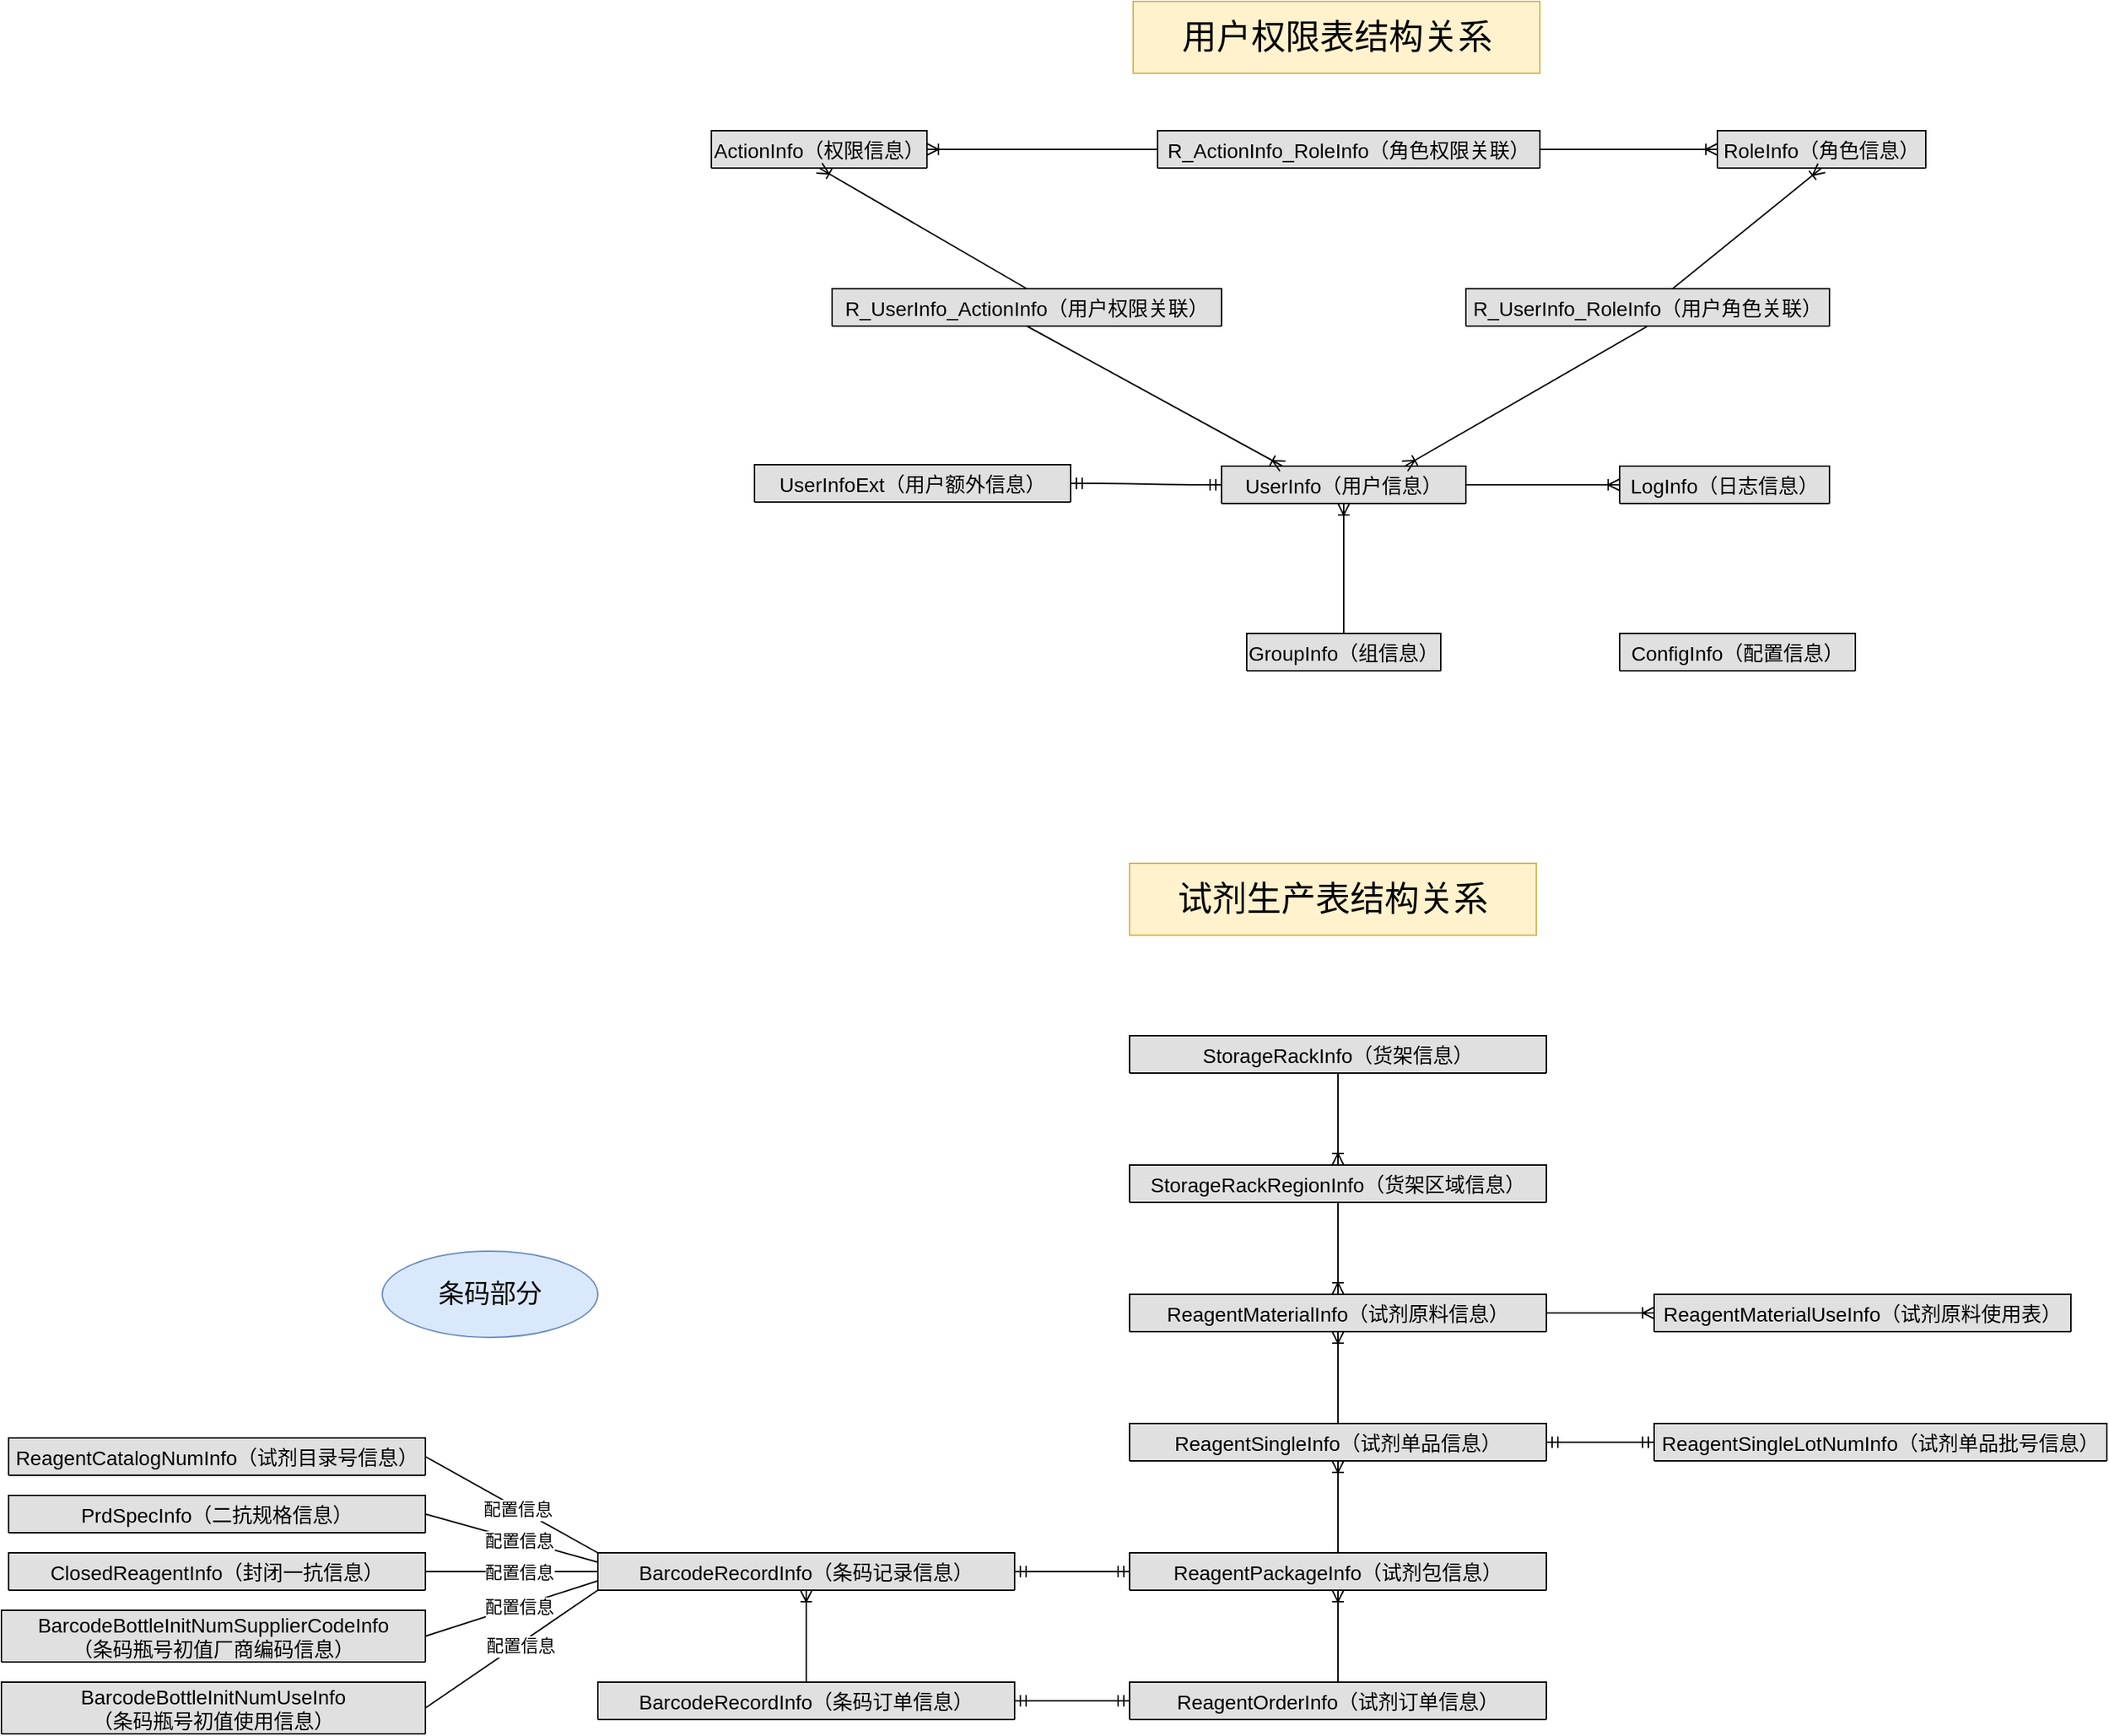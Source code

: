 <mxfile version="12.5.5" type="github">
  <diagram id="uVdVUegfJ4Co0dEcWwCi" name="Page-1">
    <mxGraphModel dx="1294" dy="725" grid="1" gridSize="10" guides="1" tooltips="1" connect="1" arrows="1" fold="1" page="1" pageScale="1" pageWidth="3000" pageHeight="3000" math="0" shadow="0">
      <root>
        <mxCell id="0"/>
        <mxCell id="1" parent="0"/>
        <mxCell id="xN7cwKIfn4v0KPfY66kA-1" value="UserInfo（用户信息）" style="swimlane;fontStyle=0;childLayout=stackLayout;horizontal=1;startSize=26;fillColor=#e0e0e0;horizontalStack=0;resizeParent=1;resizeParentMax=0;resizeLast=0;collapsible=1;marginBottom=0;swimlaneFillColor=#ffffff;align=center;fontSize=14;" parent="1" vertex="1" collapsed="1">
          <mxGeometry x="969" y="643.5" width="170" height="26" as="geometry">
            <mxRectangle x="805" y="848" width="160" height="52" as="alternateBounds"/>
          </mxGeometry>
        </mxCell>
        <mxCell id="xN7cwKIfn4v0KPfY66kA-2" value="GroupInfo（组信息）" style="swimlane;fontStyle=0;childLayout=stackLayout;horizontal=1;startSize=26;fillColor=#e0e0e0;horizontalStack=0;resizeParent=1;resizeParentMax=0;resizeLast=0;collapsible=1;marginBottom=0;swimlaneFillColor=#ffffff;align=center;fontSize=14;" parent="1" vertex="1" collapsed="1">
          <mxGeometry x="986.5" y="760" width="135" height="26" as="geometry">
            <mxRectangle x="805" y="1056.5" width="160" height="52" as="alternateBounds"/>
          </mxGeometry>
        </mxCell>
        <mxCell id="xN7cwKIfn4v0KPfY66kA-3" value="ActionInfo（权限信息）" style="swimlane;fontStyle=0;childLayout=stackLayout;horizontal=1;startSize=26;fillColor=#e0e0e0;horizontalStack=0;resizeParent=1;resizeParentMax=0;resizeLast=0;collapsible=1;marginBottom=0;swimlaneFillColor=#ffffff;align=center;fontSize=14;" parent="1" vertex="1" collapsed="1">
          <mxGeometry x="614" y="410" width="150" height="26" as="geometry">
            <mxRectangle x="380" y="418" width="160" height="52" as="alternateBounds"/>
          </mxGeometry>
        </mxCell>
        <mxCell id="xN7cwKIfn4v0KPfY66kA-4" value="" style="fontSize=12;html=1;endArrow=ERoneToMany;entryX=0.5;entryY=1;entryDx=0;entryDy=0;exitX=0.5;exitY=0;exitDx=0;exitDy=0;" parent="1" source="xN7cwKIfn4v0KPfY66kA-2" target="xN7cwKIfn4v0KPfY66kA-1" edge="1">
          <mxGeometry width="100" height="100" relative="1" as="geometry">
            <mxPoint x="377" y="1018" as="sourcePoint"/>
            <mxPoint x="477" y="918" as="targetPoint"/>
          </mxGeometry>
        </mxCell>
        <mxCell id="xN7cwKIfn4v0KPfY66kA-5" value="RoleInfo（角色信息）" style="swimlane;fontStyle=0;childLayout=stackLayout;horizontal=1;startSize=26;fillColor=#e0e0e0;horizontalStack=0;resizeParent=1;resizeParentMax=0;resizeLast=0;collapsible=1;marginBottom=0;swimlaneFillColor=#ffffff;align=center;fontSize=14;" parent="1" vertex="1" collapsed="1">
          <mxGeometry x="1314" y="410" width="145" height="26" as="geometry">
            <mxRectangle x="1215" y="418" width="160" height="52" as="alternateBounds"/>
          </mxGeometry>
        </mxCell>
        <mxCell id="xN7cwKIfn4v0KPfY66kA-6" value="R_UserInfo_RoleInfo（用户角色关联）" style="swimlane;fontStyle=0;childLayout=stackLayout;horizontal=1;startSize=26;fillColor=#e0e0e0;horizontalStack=0;resizeParent=1;resizeParentMax=0;resizeLast=0;collapsible=1;marginBottom=0;swimlaneFillColor=#ffffff;align=center;fontSize=14;" parent="1" vertex="1" collapsed="1">
          <mxGeometry x="1139" y="520" width="253" height="26" as="geometry">
            <mxRectangle x="1055" y="615" width="160" height="52" as="alternateBounds"/>
          </mxGeometry>
        </mxCell>
        <mxCell id="xN7cwKIfn4v0KPfY66kA-7" value="" style="fontSize=12;html=1;endArrow=ERoneToMany;entryX=0.5;entryY=1;entryDx=0;entryDy=0;exitX=0.569;exitY=-0.005;exitDx=0;exitDy=0;exitPerimeter=0;" parent="1" source="xN7cwKIfn4v0KPfY66kA-6" target="xN7cwKIfn4v0KPfY66kA-5" edge="1">
          <mxGeometry width="100" height="100" relative="1" as="geometry">
            <mxPoint x="1198.5" y="828" as="sourcePoint"/>
            <mxPoint x="1198.5" y="671.5" as="targetPoint"/>
          </mxGeometry>
        </mxCell>
        <mxCell id="xN7cwKIfn4v0KPfY66kA-8" value="" style="fontSize=12;html=1;endArrow=ERoneToMany;entryX=0.75;entryY=0;entryDx=0;entryDy=0;exitX=0.5;exitY=1;exitDx=0;exitDy=0;" parent="1" source="xN7cwKIfn4v0KPfY66kA-6" target="xN7cwKIfn4v0KPfY66kA-1" edge="1">
          <mxGeometry width="100" height="100" relative="1" as="geometry">
            <mxPoint x="1285.04" y="529.74" as="sourcePoint"/>
            <mxPoint x="1469" y="385" as="targetPoint"/>
          </mxGeometry>
        </mxCell>
        <mxCell id="xN7cwKIfn4v0KPfY66kA-9" value="R_UserInfo_ActionInfo（用户权限关联）" style="swimlane;fontStyle=0;childLayout=stackLayout;horizontal=1;startSize=26;fillColor=#e0e0e0;horizontalStack=0;resizeParent=1;resizeParentMax=0;resizeLast=0;collapsible=1;marginBottom=0;swimlaneFillColor=#ffffff;align=center;fontSize=14;" parent="1" vertex="1" collapsed="1">
          <mxGeometry x="698" y="520" width="271" height="26" as="geometry">
            <mxRectangle x="440" y="615" width="290" height="52" as="alternateBounds"/>
          </mxGeometry>
        </mxCell>
        <mxCell id="xN7cwKIfn4v0KPfY66kA-10" value="" style="fontSize=12;html=1;endArrow=ERoneToMany;entryX=0.25;entryY=0;entryDx=0;entryDy=0;exitX=0.5;exitY=1;exitDx=0;exitDy=0;" parent="1" source="xN7cwKIfn4v0KPfY66kA-9" target="xN7cwKIfn4v0KPfY66kA-1" edge="1">
          <mxGeometry width="100" height="100" relative="1" as="geometry">
            <mxPoint x="1274" y="582" as="sourcePoint"/>
            <mxPoint x="1124" y="763" as="targetPoint"/>
          </mxGeometry>
        </mxCell>
        <mxCell id="xN7cwKIfn4v0KPfY66kA-11" value="" style="fontSize=12;html=1;endArrow=ERoneToMany;entryX=0.5;entryY=1;entryDx=0;entryDy=0;exitX=0.5;exitY=0;exitDx=0;exitDy=0;" parent="1" source="xN7cwKIfn4v0KPfY66kA-9" target="xN7cwKIfn4v0KPfY66kA-3" edge="1">
          <mxGeometry width="100" height="100" relative="1" as="geometry">
            <mxPoint x="1415.04" y="603.74" as="sourcePoint"/>
            <mxPoint x="1599" y="459" as="targetPoint"/>
          </mxGeometry>
        </mxCell>
        <mxCell id="xN7cwKIfn4v0KPfY66kA-12" value="R_ActionInfo_RoleInfo（角色权限关联）" style="swimlane;fontStyle=0;childLayout=stackLayout;horizontal=1;startSize=26;fillColor=#e0e0e0;horizontalStack=0;resizeParent=1;resizeParentMax=0;resizeLast=0;collapsible=1;marginBottom=0;swimlaneFillColor=#ffffff;align=center;fontSize=14;" parent="1" vertex="1" collapsed="1">
          <mxGeometry x="924.5" y="410" width="266" height="26" as="geometry">
            <mxRectangle x="800" y="430" width="170" height="52" as="alternateBounds"/>
          </mxGeometry>
        </mxCell>
        <mxCell id="xN7cwKIfn4v0KPfY66kA-13" value="" style="fontSize=12;html=1;endArrow=ERoneToMany;entryX=1;entryY=0.5;entryDx=0;entryDy=0;exitX=0;exitY=0.5;exitDx=0;exitDy=0;" parent="1" source="xN7cwKIfn4v0KPfY66kA-12" target="xN7cwKIfn4v0KPfY66kA-3" edge="1">
          <mxGeometry width="100" height="100" relative="1" as="geometry">
            <mxPoint x="809" y="605" as="sourcePoint"/>
            <mxPoint x="634" y="460" as="targetPoint"/>
          </mxGeometry>
        </mxCell>
        <mxCell id="xN7cwKIfn4v0KPfY66kA-14" value="" style="fontSize=12;html=1;endArrow=ERoneToMany;entryX=0;entryY=0.5;entryDx=0;entryDy=0;exitX=1;exitY=0.5;exitDx=0;exitDy=0;" parent="1" source="xN7cwKIfn4v0KPfY66kA-12" target="xN7cwKIfn4v0KPfY66kA-5" edge="1">
          <mxGeometry width="100" height="100" relative="1" as="geometry">
            <mxPoint x="974" y="434" as="sourcePoint"/>
            <mxPoint x="714" y="434" as="targetPoint"/>
          </mxGeometry>
        </mxCell>
        <mxCell id="xN7cwKIfn4v0KPfY66kA-15" value="UserInfoExt（用户额外信息）" style="swimlane;fontStyle=0;childLayout=stackLayout;horizontal=1;startSize=26;fillColor=#e0e0e0;horizontalStack=0;resizeParent=1;resizeParentMax=0;resizeLast=0;collapsible=1;marginBottom=0;swimlaneFillColor=#ffffff;align=center;fontSize=14;" parent="1" vertex="1" collapsed="1">
          <mxGeometry x="644" y="642.5" width="220" height="26" as="geometry">
            <mxRectangle x="350" y="845" width="190" height="55" as="alternateBounds"/>
          </mxGeometry>
        </mxCell>
        <mxCell id="xN7cwKIfn4v0KPfY66kA-16" value="" style="edgeStyle=entityRelationEdgeStyle;fontSize=12;html=1;endArrow=ERmandOne;startArrow=ERmandOne;entryX=0;entryY=0.5;entryDx=0;entryDy=0;exitX=1;exitY=0.5;exitDx=0;exitDy=0;" parent="1" source="xN7cwKIfn4v0KPfY66kA-15" target="xN7cwKIfn4v0KPfY66kA-1" edge="1">
          <mxGeometry width="100" height="100" relative="1" as="geometry">
            <mxPoint x="464" y="1008.5" as="sourcePoint"/>
            <mxPoint x="564" y="908.5" as="targetPoint"/>
          </mxGeometry>
        </mxCell>
        <mxCell id="xN7cwKIfn4v0KPfY66kA-17" value="&lt;font style=&quot;font-size: 24px&quot;&gt;用户权限表结构关系&lt;/font&gt;" style="text;html=1;strokeColor=#d6b656;fillColor=#fff2cc;align=center;verticalAlign=middle;whiteSpace=wrap;rounded=0;" parent="1" vertex="1">
          <mxGeometry x="907.5" y="320" width="283" height="50" as="geometry"/>
        </mxCell>
        <mxCell id="xN7cwKIfn4v0KPfY66kA-18" value="LogInfo（日志信息）" style="swimlane;fontStyle=0;childLayout=stackLayout;horizontal=1;startSize=26;fillColor=#e0e0e0;horizontalStack=0;resizeParent=1;resizeParentMax=0;resizeLast=0;collapsible=1;marginBottom=0;swimlaneFillColor=#ffffff;align=center;fontSize=14;" parent="1" vertex="1" collapsed="1">
          <mxGeometry x="1246" y="643.5" width="146" height="26" as="geometry">
            <mxRectangle x="1215" y="846.5" width="160" height="55" as="alternateBounds"/>
          </mxGeometry>
        </mxCell>
        <mxCell id="n2ARnpzjk5nC_u5jBv1w-1" value="ReagentCatalogNumInfo（试剂目录号信息）" style="swimlane;fontStyle=0;childLayout=stackLayout;horizontal=1;startSize=26;fillColor=#e0e0e0;horizontalStack=0;resizeParent=1;resizeParentMax=0;resizeLast=0;collapsible=1;marginBottom=0;swimlaneFillColor=#ffffff;align=center;fontSize=14;" vertex="1" collapsed="1" parent="1">
          <mxGeometry x="125" y="1320" width="290" height="26" as="geometry">
            <mxRectangle x="320" y="1150" width="190" height="52" as="alternateBounds"/>
          </mxGeometry>
        </mxCell>
        <mxCell id="n2ARnpzjk5nC_u5jBv1w-5" value="PrdSpecInfo（二抗规格信息）" style="swimlane;fontStyle=0;childLayout=stackLayout;horizontal=1;startSize=26;fillColor=#e0e0e0;horizontalStack=0;resizeParent=1;resizeParentMax=0;resizeLast=0;collapsible=1;marginBottom=0;swimlaneFillColor=#ffffff;align=center;fontSize=14;" vertex="1" collapsed="1" parent="1">
          <mxGeometry x="125" y="1360" width="290" height="26" as="geometry">
            <mxRectangle x="320" y="1150" width="190" height="52" as="alternateBounds"/>
          </mxGeometry>
        </mxCell>
        <mxCell id="n2ARnpzjk5nC_u5jBv1w-7" value="ClosedReagentInfo（封闭一抗信息）" style="swimlane;fontStyle=0;childLayout=stackLayout;horizontal=1;startSize=26;fillColor=#e0e0e0;horizontalStack=0;resizeParent=1;resizeParentMax=0;resizeLast=0;collapsible=1;marginBottom=0;swimlaneFillColor=#ffffff;align=center;fontSize=14;" vertex="1" collapsed="1" parent="1">
          <mxGeometry x="125" y="1400" width="290" height="26" as="geometry">
            <mxRectangle x="320" y="1150" width="190" height="52" as="alternateBounds"/>
          </mxGeometry>
        </mxCell>
        <mxCell id="n2ARnpzjk5nC_u5jBv1w-8" value="BarcodeRecordInfo（条码记录信息）" style="swimlane;fontStyle=0;childLayout=stackLayout;horizontal=1;startSize=26;fillColor=#e0e0e0;horizontalStack=0;resizeParent=1;resizeParentMax=0;resizeLast=0;collapsible=1;marginBottom=0;swimlaneFillColor=#ffffff;align=center;fontSize=14;" vertex="1" collapsed="1" parent="1">
          <mxGeometry x="535" y="1400" width="290" height="26" as="geometry">
            <mxRectangle x="320" y="1150" width="190" height="52" as="alternateBounds"/>
          </mxGeometry>
        </mxCell>
        <mxCell id="n2ARnpzjk5nC_u5jBv1w-9" value="" style="endArrow=none;html=1;rounded=0;exitX=1;exitY=0.5;exitDx=0;exitDy=0;entryX=0;entryY=0;entryDx=0;entryDy=0;" edge="1" parent="1" source="n2ARnpzjk5nC_u5jBv1w-1" target="n2ARnpzjk5nC_u5jBv1w-8">
          <mxGeometry relative="1" as="geometry">
            <mxPoint x="375" y="1380" as="sourcePoint"/>
            <mxPoint x="535" y="1380" as="targetPoint"/>
            <Array as="points"/>
          </mxGeometry>
        </mxCell>
        <mxCell id="n2ARnpzjk5nC_u5jBv1w-10" value="配置信息" style="text;html=1;align=center;verticalAlign=middle;resizable=0;points=[];labelBackgroundColor=#ffffff;" vertex="1" connectable="0" parent="n2ARnpzjk5nC_u5jBv1w-9">
          <mxGeometry x="0.08" y="-1" relative="1" as="geometry">
            <mxPoint as="offset"/>
          </mxGeometry>
        </mxCell>
        <mxCell id="n2ARnpzjk5nC_u5jBv1w-11" value="" style="endArrow=none;html=1;rounded=0;exitX=1;exitY=0.5;exitDx=0;exitDy=0;entryX=0;entryY=0.25;entryDx=0;entryDy=0;" edge="1" parent="1" source="n2ARnpzjk5nC_u5jBv1w-5" target="n2ARnpzjk5nC_u5jBv1w-8">
          <mxGeometry relative="1" as="geometry">
            <mxPoint x="425" y="1323" as="sourcePoint"/>
            <mxPoint x="525" y="1410" as="targetPoint"/>
            <Array as="points"/>
          </mxGeometry>
        </mxCell>
        <mxCell id="n2ARnpzjk5nC_u5jBv1w-12" value="配置信息" style="text;html=1;align=center;verticalAlign=middle;resizable=0;points=[];labelBackgroundColor=#ffffff;" vertex="1" connectable="0" parent="n2ARnpzjk5nC_u5jBv1w-11">
          <mxGeometry x="0.08" y="-1" relative="1" as="geometry">
            <mxPoint as="offset"/>
          </mxGeometry>
        </mxCell>
        <mxCell id="n2ARnpzjk5nC_u5jBv1w-13" value="" style="endArrow=none;html=1;rounded=0;exitX=1;exitY=0.5;exitDx=0;exitDy=0;entryX=0;entryY=0.5;entryDx=0;entryDy=0;" edge="1" parent="1" source="n2ARnpzjk5nC_u5jBv1w-7" target="n2ARnpzjk5nC_u5jBv1w-8">
          <mxGeometry relative="1" as="geometry">
            <mxPoint x="425" y="1423" as="sourcePoint"/>
            <mxPoint x="545" y="1423" as="targetPoint"/>
            <Array as="points"/>
          </mxGeometry>
        </mxCell>
        <mxCell id="n2ARnpzjk5nC_u5jBv1w-14" value="配置信息" style="text;html=1;align=center;verticalAlign=middle;resizable=0;points=[];labelBackgroundColor=#ffffff;" vertex="1" connectable="0" parent="n2ARnpzjk5nC_u5jBv1w-13">
          <mxGeometry x="0.08" y="-1" relative="1" as="geometry">
            <mxPoint as="offset"/>
          </mxGeometry>
        </mxCell>
        <mxCell id="n2ARnpzjk5nC_u5jBv1w-15" value="&lt;font style=&quot;font-size: 24px&quot;&gt;试剂生产表结构关系&lt;/font&gt;" style="text;html=1;strokeColor=#d6b656;fillColor=#fff2cc;align=center;verticalAlign=middle;whiteSpace=wrap;rounded=0;" vertex="1" parent="1">
          <mxGeometry x="905" y="920" width="283" height="50" as="geometry"/>
        </mxCell>
        <mxCell id="n2ARnpzjk5nC_u5jBv1w-16" value="StorageRackInfo（货架信息）" style="swimlane;fontStyle=0;childLayout=stackLayout;horizontal=1;startSize=26;fillColor=#e0e0e0;horizontalStack=0;resizeParent=1;resizeParentMax=0;resizeLast=0;collapsible=1;marginBottom=0;swimlaneFillColor=#ffffff;align=center;fontSize=14;" vertex="1" collapsed="1" parent="1">
          <mxGeometry x="905" y="1040" width="290" height="26" as="geometry">
            <mxRectangle x="320" y="1150" width="190" height="52" as="alternateBounds"/>
          </mxGeometry>
        </mxCell>
        <mxCell id="n2ARnpzjk5nC_u5jBv1w-17" value="StorageRackRegionInfo（货架区域信息）" style="swimlane;fontStyle=0;childLayout=stackLayout;horizontal=1;startSize=26;fillColor=#e0e0e0;horizontalStack=0;resizeParent=1;resizeParentMax=0;resizeLast=0;collapsible=1;marginBottom=0;swimlaneFillColor=#ffffff;align=center;fontSize=14;" vertex="1" collapsed="1" parent="1">
          <mxGeometry x="905" y="1130" width="290" height="26" as="geometry">
            <mxRectangle x="320" y="1150" width="190" height="52" as="alternateBounds"/>
          </mxGeometry>
        </mxCell>
        <mxCell id="n2ARnpzjk5nC_u5jBv1w-19" value="ReagentMaterialInfo（试剂原料信息）" style="swimlane;fontStyle=0;childLayout=stackLayout;horizontal=1;startSize=26;fillColor=#e0e0e0;horizontalStack=0;resizeParent=1;resizeParentMax=0;resizeLast=0;collapsible=1;marginBottom=0;swimlaneFillColor=#ffffff;align=center;fontSize=14;" vertex="1" collapsed="1" parent="1">
          <mxGeometry x="905" y="1220" width="290" height="26" as="geometry">
            <mxRectangle x="320" y="1150" width="190" height="52" as="alternateBounds"/>
          </mxGeometry>
        </mxCell>
        <mxCell id="n2ARnpzjk5nC_u5jBv1w-20" value="ReagentMaterialUseInfo（试剂原料使用表）" style="swimlane;fontStyle=0;childLayout=stackLayout;horizontal=1;startSize=26;fillColor=#e0e0e0;horizontalStack=0;resizeParent=1;resizeParentMax=0;resizeLast=0;collapsible=1;marginBottom=0;swimlaneFillColor=#ffffff;align=center;fontSize=14;" vertex="1" collapsed="1" parent="1">
          <mxGeometry x="1270" y="1220" width="290" height="26" as="geometry">
            <mxRectangle x="320" y="1150" width="190" height="52" as="alternateBounds"/>
          </mxGeometry>
        </mxCell>
        <mxCell id="n2ARnpzjk5nC_u5jBv1w-22" value="ReagentSingleInfo（试剂单品信息）" style="swimlane;fontStyle=0;childLayout=stackLayout;horizontal=1;startSize=26;fillColor=#e0e0e0;horizontalStack=0;resizeParent=1;resizeParentMax=0;resizeLast=0;collapsible=1;marginBottom=0;swimlaneFillColor=#ffffff;align=center;fontSize=14;" vertex="1" collapsed="1" parent="1">
          <mxGeometry x="905" y="1310" width="290" height="26" as="geometry">
            <mxRectangle x="320" y="1150" width="190" height="52" as="alternateBounds"/>
          </mxGeometry>
        </mxCell>
        <mxCell id="n2ARnpzjk5nC_u5jBv1w-23" value="ReagentSingleLotNumInfo（试剂单品批号信息）" style="swimlane;fontStyle=0;childLayout=stackLayout;horizontal=1;startSize=26;fillColor=#e0e0e0;horizontalStack=0;resizeParent=1;resizeParentMax=0;resizeLast=0;collapsible=1;marginBottom=0;swimlaneFillColor=#ffffff;align=center;fontSize=14;" vertex="1" collapsed="1" parent="1">
          <mxGeometry x="1270" y="1310" width="315" height="26" as="geometry">
            <mxRectangle x="320" y="1150" width="190" height="52" as="alternateBounds"/>
          </mxGeometry>
        </mxCell>
        <mxCell id="n2ARnpzjk5nC_u5jBv1w-24" value="ReagentPackageInfo（试剂包信息）" style="swimlane;fontStyle=0;childLayout=stackLayout;horizontal=1;startSize=26;fillColor=#e0e0e0;horizontalStack=0;resizeParent=1;resizeParentMax=0;resizeLast=0;collapsible=1;marginBottom=0;swimlaneFillColor=#ffffff;align=center;fontSize=14;" vertex="1" collapsed="1" parent="1">
          <mxGeometry x="905" y="1400" width="290" height="26" as="geometry">
            <mxRectangle x="320" y="1150" width="190" height="52" as="alternateBounds"/>
          </mxGeometry>
        </mxCell>
        <mxCell id="n2ARnpzjk5nC_u5jBv1w-25" value="ReagentOrderInfo（试剂订单信息）" style="swimlane;fontStyle=0;childLayout=stackLayout;horizontal=1;startSize=26;fillColor=#e0e0e0;horizontalStack=0;resizeParent=1;resizeParentMax=0;resizeLast=0;collapsible=1;marginBottom=0;swimlaneFillColor=#ffffff;align=center;fontSize=14;" vertex="1" collapsed="1" parent="1">
          <mxGeometry x="905" y="1490" width="290" height="26" as="geometry">
            <mxRectangle x="320" y="1150" width="190" height="52" as="alternateBounds"/>
          </mxGeometry>
        </mxCell>
        <mxCell id="n2ARnpzjk5nC_u5jBv1w-26" value="" style="fontSize=12;html=1;endArrow=ERoneToMany;exitX=0.5;exitY=1;exitDx=0;exitDy=0;entryX=0.5;entryY=0;entryDx=0;entryDy=0;" edge="1" parent="1" source="n2ARnpzjk5nC_u5jBv1w-16" target="n2ARnpzjk5nC_u5jBv1w-17">
          <mxGeometry width="100" height="100" relative="1" as="geometry">
            <mxPoint x="805" y="1640" as="sourcePoint"/>
            <mxPoint x="905" y="1540" as="targetPoint"/>
          </mxGeometry>
        </mxCell>
        <mxCell id="n2ARnpzjk5nC_u5jBv1w-27" value="" style="fontSize=12;html=1;endArrow=ERoneToMany;entryX=0.5;entryY=0;entryDx=0;entryDy=0;exitX=0.5;exitY=1;exitDx=0;exitDy=0;" edge="1" parent="1" source="n2ARnpzjk5nC_u5jBv1w-17" target="n2ARnpzjk5nC_u5jBv1w-19">
          <mxGeometry width="100" height="100" relative="1" as="geometry">
            <mxPoint x="1155.5" y="1182" as="sourcePoint"/>
            <mxPoint x="1155" y="1246" as="targetPoint"/>
          </mxGeometry>
        </mxCell>
        <mxCell id="n2ARnpzjk5nC_u5jBv1w-29" value="" style="fontSize=12;html=1;endArrow=ERoneToMany;entryX=0.5;entryY=1;entryDx=0;entryDy=0;exitX=0.5;exitY=0;exitDx=0;exitDy=0;" edge="1" parent="1" source="n2ARnpzjk5nC_u5jBv1w-22" target="n2ARnpzjk5nC_u5jBv1w-19">
          <mxGeometry width="100" height="100" relative="1" as="geometry">
            <mxPoint x="1255" y="1182" as="sourcePoint"/>
            <mxPoint x="1255" y="1246" as="targetPoint"/>
          </mxGeometry>
        </mxCell>
        <mxCell id="n2ARnpzjk5nC_u5jBv1w-30" value="" style="fontSize=12;html=1;endArrow=ERoneToMany;entryX=0.5;entryY=1;entryDx=0;entryDy=0;exitX=0.5;exitY=0;exitDx=0;exitDy=0;" edge="1" parent="1" source="n2ARnpzjk5nC_u5jBv1w-24" target="n2ARnpzjk5nC_u5jBv1w-22">
          <mxGeometry width="100" height="100" relative="1" as="geometry">
            <mxPoint x="1125" y="1424" as="sourcePoint"/>
            <mxPoint x="1125" y="1360" as="targetPoint"/>
          </mxGeometry>
        </mxCell>
        <mxCell id="n2ARnpzjk5nC_u5jBv1w-31" value="" style="fontSize=12;html=1;endArrow=ERoneToMany;entryX=0.5;entryY=1;entryDx=0;entryDy=0;exitX=0.5;exitY=0;exitDx=0;exitDy=0;" edge="1" parent="1" source="n2ARnpzjk5nC_u5jBv1w-25" target="n2ARnpzjk5nC_u5jBv1w-24">
          <mxGeometry width="100" height="100" relative="1" as="geometry">
            <mxPoint x="1228.5" y="1426" as="sourcePoint"/>
            <mxPoint x="1228.5" y="1362" as="targetPoint"/>
          </mxGeometry>
        </mxCell>
        <mxCell id="n2ARnpzjk5nC_u5jBv1w-32" value="" style="fontSize=12;html=1;endArrow=ERoneToMany;exitX=1;exitY=0.5;exitDx=0;exitDy=0;entryX=0;entryY=0.5;entryDx=0;entryDy=0;" edge="1" parent="1" source="n2ARnpzjk5nC_u5jBv1w-19" target="n2ARnpzjk5nC_u5jBv1w-20">
          <mxGeometry width="100" height="100" relative="1" as="geometry">
            <mxPoint x="1275" y="1170" as="sourcePoint"/>
            <mxPoint x="1275" y="1234" as="targetPoint"/>
          </mxGeometry>
        </mxCell>
        <mxCell id="n2ARnpzjk5nC_u5jBv1w-35" value="" style="edgeStyle=entityRelationEdgeStyle;fontSize=12;html=1;endArrow=ERmandOne;startArrow=ERmandOne;entryX=0;entryY=0.5;entryDx=0;entryDy=0;exitX=1;exitY=0.5;exitDx=0;exitDy=0;" edge="1" parent="1" source="n2ARnpzjk5nC_u5jBv1w-22" target="n2ARnpzjk5nC_u5jBv1w-23">
          <mxGeometry width="100" height="100" relative="1" as="geometry">
            <mxPoint x="805" y="1640" as="sourcePoint"/>
            <mxPoint x="905" y="1540" as="targetPoint"/>
          </mxGeometry>
        </mxCell>
        <mxCell id="n2ARnpzjk5nC_u5jBv1w-38" value="" style="edgeStyle=entityRelationEdgeStyle;fontSize=12;html=1;endArrow=ERmandOne;startArrow=ERmandOne;entryX=0;entryY=0.5;entryDx=0;entryDy=0;exitX=1;exitY=0.5;exitDx=0;exitDy=0;" edge="1" parent="1" source="n2ARnpzjk5nC_u5jBv1w-8" target="n2ARnpzjk5nC_u5jBv1w-24">
          <mxGeometry width="100" height="100" relative="1" as="geometry">
            <mxPoint x="800" y="1413" as="sourcePoint"/>
            <mxPoint x="885" y="1470" as="targetPoint"/>
          </mxGeometry>
        </mxCell>
        <mxCell id="n2ARnpzjk5nC_u5jBv1w-42" value="" style="fontSize=12;html=1;endArrow=ERoneToMany;exitX=1;exitY=0.5;exitDx=0;exitDy=0;entryX=0;entryY=0.5;entryDx=0;entryDy=0;" edge="1" parent="1" source="xN7cwKIfn4v0KPfY66kA-1" target="xN7cwKIfn4v0KPfY66kA-18">
          <mxGeometry width="100" height="100" relative="1" as="geometry">
            <mxPoint x="1257" y="556" as="sourcePoint"/>
            <mxPoint x="1284" y="663" as="targetPoint"/>
          </mxGeometry>
        </mxCell>
        <mxCell id="n2ARnpzjk5nC_u5jBv1w-43" value="ConfigInfo（配置信息）" style="swimlane;fontStyle=0;childLayout=stackLayout;horizontal=1;startSize=26;fillColor=#e0e0e0;horizontalStack=0;resizeParent=1;resizeParentMax=0;resizeLast=0;collapsible=1;marginBottom=0;swimlaneFillColor=#ffffff;align=center;fontSize=14;" vertex="1" collapsed="1" parent="1">
          <mxGeometry x="1246" y="760" width="164" height="26" as="geometry">
            <mxRectangle x="1215" y="846.5" width="160" height="55" as="alternateBounds"/>
          </mxGeometry>
        </mxCell>
        <mxCell id="n2ARnpzjk5nC_u5jBv1w-45" value="BarcodeRecordInfo（条码订单信息）" style="swimlane;fontStyle=0;childLayout=stackLayout;horizontal=1;startSize=26;fillColor=#e0e0e0;horizontalStack=0;resizeParent=1;resizeParentMax=0;resizeLast=0;collapsible=1;marginBottom=0;swimlaneFillColor=#ffffff;align=center;fontSize=14;" vertex="1" collapsed="1" parent="1">
          <mxGeometry x="535" y="1490" width="290" height="26" as="geometry">
            <mxRectangle x="320" y="1150" width="190" height="52" as="alternateBounds"/>
          </mxGeometry>
        </mxCell>
        <mxCell id="n2ARnpzjk5nC_u5jBv1w-46" value="" style="fontSize=12;html=1;endArrow=ERoneToMany;entryX=0.5;entryY=1;entryDx=0;entryDy=0;exitX=0.5;exitY=0;exitDx=0;exitDy=0;" edge="1" parent="1" source="n2ARnpzjk5nC_u5jBv1w-45" target="n2ARnpzjk5nC_u5jBv1w-8">
          <mxGeometry width="100" height="100" relative="1" as="geometry">
            <mxPoint x="865" y="1436" as="sourcePoint"/>
            <mxPoint x="865" y="1500" as="targetPoint"/>
          </mxGeometry>
        </mxCell>
        <mxCell id="n2ARnpzjk5nC_u5jBv1w-47" value="" style="edgeStyle=entityRelationEdgeStyle;fontSize=12;html=1;endArrow=ERmandOne;startArrow=ERmandOne;entryX=0;entryY=0.5;entryDx=0;entryDy=0;exitX=1;exitY=0.5;exitDx=0;exitDy=0;" edge="1" parent="1" source="n2ARnpzjk5nC_u5jBv1w-45" target="n2ARnpzjk5nC_u5jBv1w-25">
          <mxGeometry width="100" height="100" relative="1" as="geometry">
            <mxPoint x="810" y="1423" as="sourcePoint"/>
            <mxPoint x="915" y="1423" as="targetPoint"/>
          </mxGeometry>
        </mxCell>
        <mxCell id="n2ARnpzjk5nC_u5jBv1w-57" value="&lt;font style=&quot;font-size: 18px&quot;&gt;条码部分&lt;/font&gt;" style="ellipse;whiteSpace=wrap;html=1;align=center;fillColor=#dae8fc;strokeColor=#6c8ebf;" vertex="1" parent="1">
          <mxGeometry x="385" y="1190" width="150" height="60" as="geometry"/>
        </mxCell>
        <mxCell id="n2ARnpzjk5nC_u5jBv1w-58" value="BarcodeBottleInitNumSupplierCodeInfo&#xa;（条码瓶号初值厂商编码信息）" style="swimlane;fontStyle=0;childLayout=stackLayout;horizontal=1;startSize=36;fillColor=#e0e0e0;horizontalStack=0;resizeParent=1;resizeParentMax=0;resizeLast=0;collapsible=1;marginBottom=0;swimlaneFillColor=#ffffff;align=center;fontSize=14;" vertex="1" collapsed="1" parent="1">
          <mxGeometry x="120" y="1440" width="295" height="36" as="geometry">
            <mxRectangle x="320" y="1150" width="190" height="52" as="alternateBounds"/>
          </mxGeometry>
        </mxCell>
        <mxCell id="n2ARnpzjk5nC_u5jBv1w-59" value="" style="endArrow=none;html=1;rounded=0;exitX=1;exitY=0.5;exitDx=0;exitDy=0;entryX=0;entryY=0.75;entryDx=0;entryDy=0;" edge="1" parent="1" source="n2ARnpzjk5nC_u5jBv1w-58" target="n2ARnpzjk5nC_u5jBv1w-8">
          <mxGeometry relative="1" as="geometry">
            <mxPoint x="425" y="1449" as="sourcePoint"/>
            <mxPoint x="535" y="1430" as="targetPoint"/>
            <Array as="points"/>
          </mxGeometry>
        </mxCell>
        <mxCell id="n2ARnpzjk5nC_u5jBv1w-60" value="配置信息" style="text;html=1;align=center;verticalAlign=middle;resizable=0;points=[];labelBackgroundColor=#ffffff;" vertex="1" connectable="0" parent="n2ARnpzjk5nC_u5jBv1w-59">
          <mxGeometry x="0.08" y="-1" relative="1" as="geometry">
            <mxPoint as="offset"/>
          </mxGeometry>
        </mxCell>
        <mxCell id="n2ARnpzjk5nC_u5jBv1w-62" value="BarcodeBottleInitNumUseInfo&#xa;（条码瓶号初值使用信息）" style="swimlane;fontStyle=0;childLayout=stackLayout;horizontal=1;startSize=36;fillColor=#e0e0e0;horizontalStack=0;resizeParent=1;resizeParentMax=0;resizeLast=0;collapsible=1;marginBottom=0;swimlaneFillColor=#ffffff;align=center;fontSize=14;" vertex="1" collapsed="1" parent="1">
          <mxGeometry x="120" y="1490" width="295" height="36" as="geometry">
            <mxRectangle x="320" y="1150" width="190" height="52" as="alternateBounds"/>
          </mxGeometry>
        </mxCell>
        <mxCell id="n2ARnpzjk5nC_u5jBv1w-63" value="" style="endArrow=none;html=1;rounded=0;exitX=1;exitY=0.5;exitDx=0;exitDy=0;entryX=0;entryY=1;entryDx=0;entryDy=0;" edge="1" parent="1" source="n2ARnpzjk5nC_u5jBv1w-62" target="n2ARnpzjk5nC_u5jBv1w-8">
          <mxGeometry relative="1" as="geometry">
            <mxPoint x="425" y="1468" as="sourcePoint"/>
            <mxPoint x="545" y="1429.5" as="targetPoint"/>
            <Array as="points"/>
          </mxGeometry>
        </mxCell>
        <mxCell id="n2ARnpzjk5nC_u5jBv1w-64" value="配置信息" style="text;html=1;align=center;verticalAlign=middle;resizable=0;points=[];labelBackgroundColor=#ffffff;" vertex="1" connectable="0" parent="n2ARnpzjk5nC_u5jBv1w-63">
          <mxGeometry x="0.08" y="-1" relative="1" as="geometry">
            <mxPoint as="offset"/>
          </mxGeometry>
        </mxCell>
      </root>
    </mxGraphModel>
  </diagram>
</mxfile>
